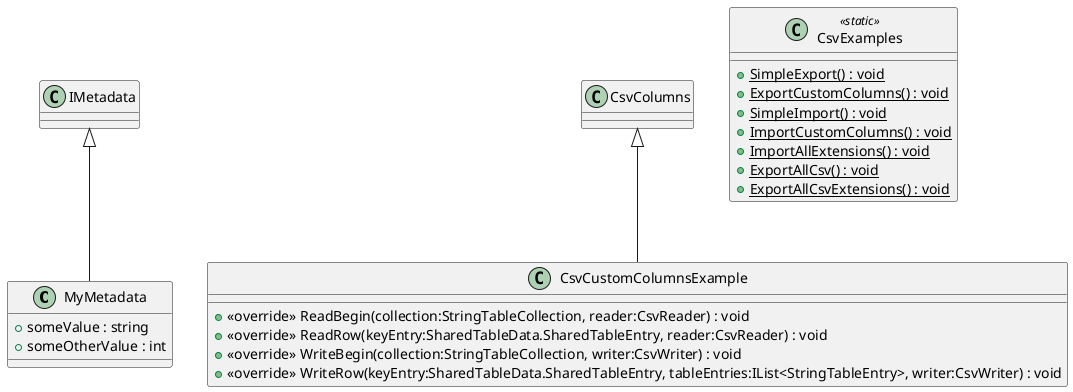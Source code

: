 @startuml
class MyMetadata {
    + someValue : string
    + someOtherValue : int
}
class CsvCustomColumnsExample {
    + <<override>> ReadBegin(collection:StringTableCollection, reader:CsvReader) : void
    + <<override>> ReadRow(keyEntry:SharedTableData.SharedTableEntry, reader:CsvReader) : void
    + <<override>> WriteBegin(collection:StringTableCollection, writer:CsvWriter) : void
    + <<override>> WriteRow(keyEntry:SharedTableData.SharedTableEntry, tableEntries:IList<StringTableEntry>, writer:CsvWriter) : void
}
class CsvExamples <<static>> {
    + {static} SimpleExport() : void
    + {static} ExportCustomColumns() : void
    + {static} SimpleImport() : void
    + {static} ImportCustomColumns() : void
    + {static} ImportAllExtensions() : void
    + {static} ExportAllCsv() : void
    + {static} ExportAllCsvExtensions() : void
}
IMetadata <|-- MyMetadata
CsvColumns <|-- CsvCustomColumnsExample
@enduml
